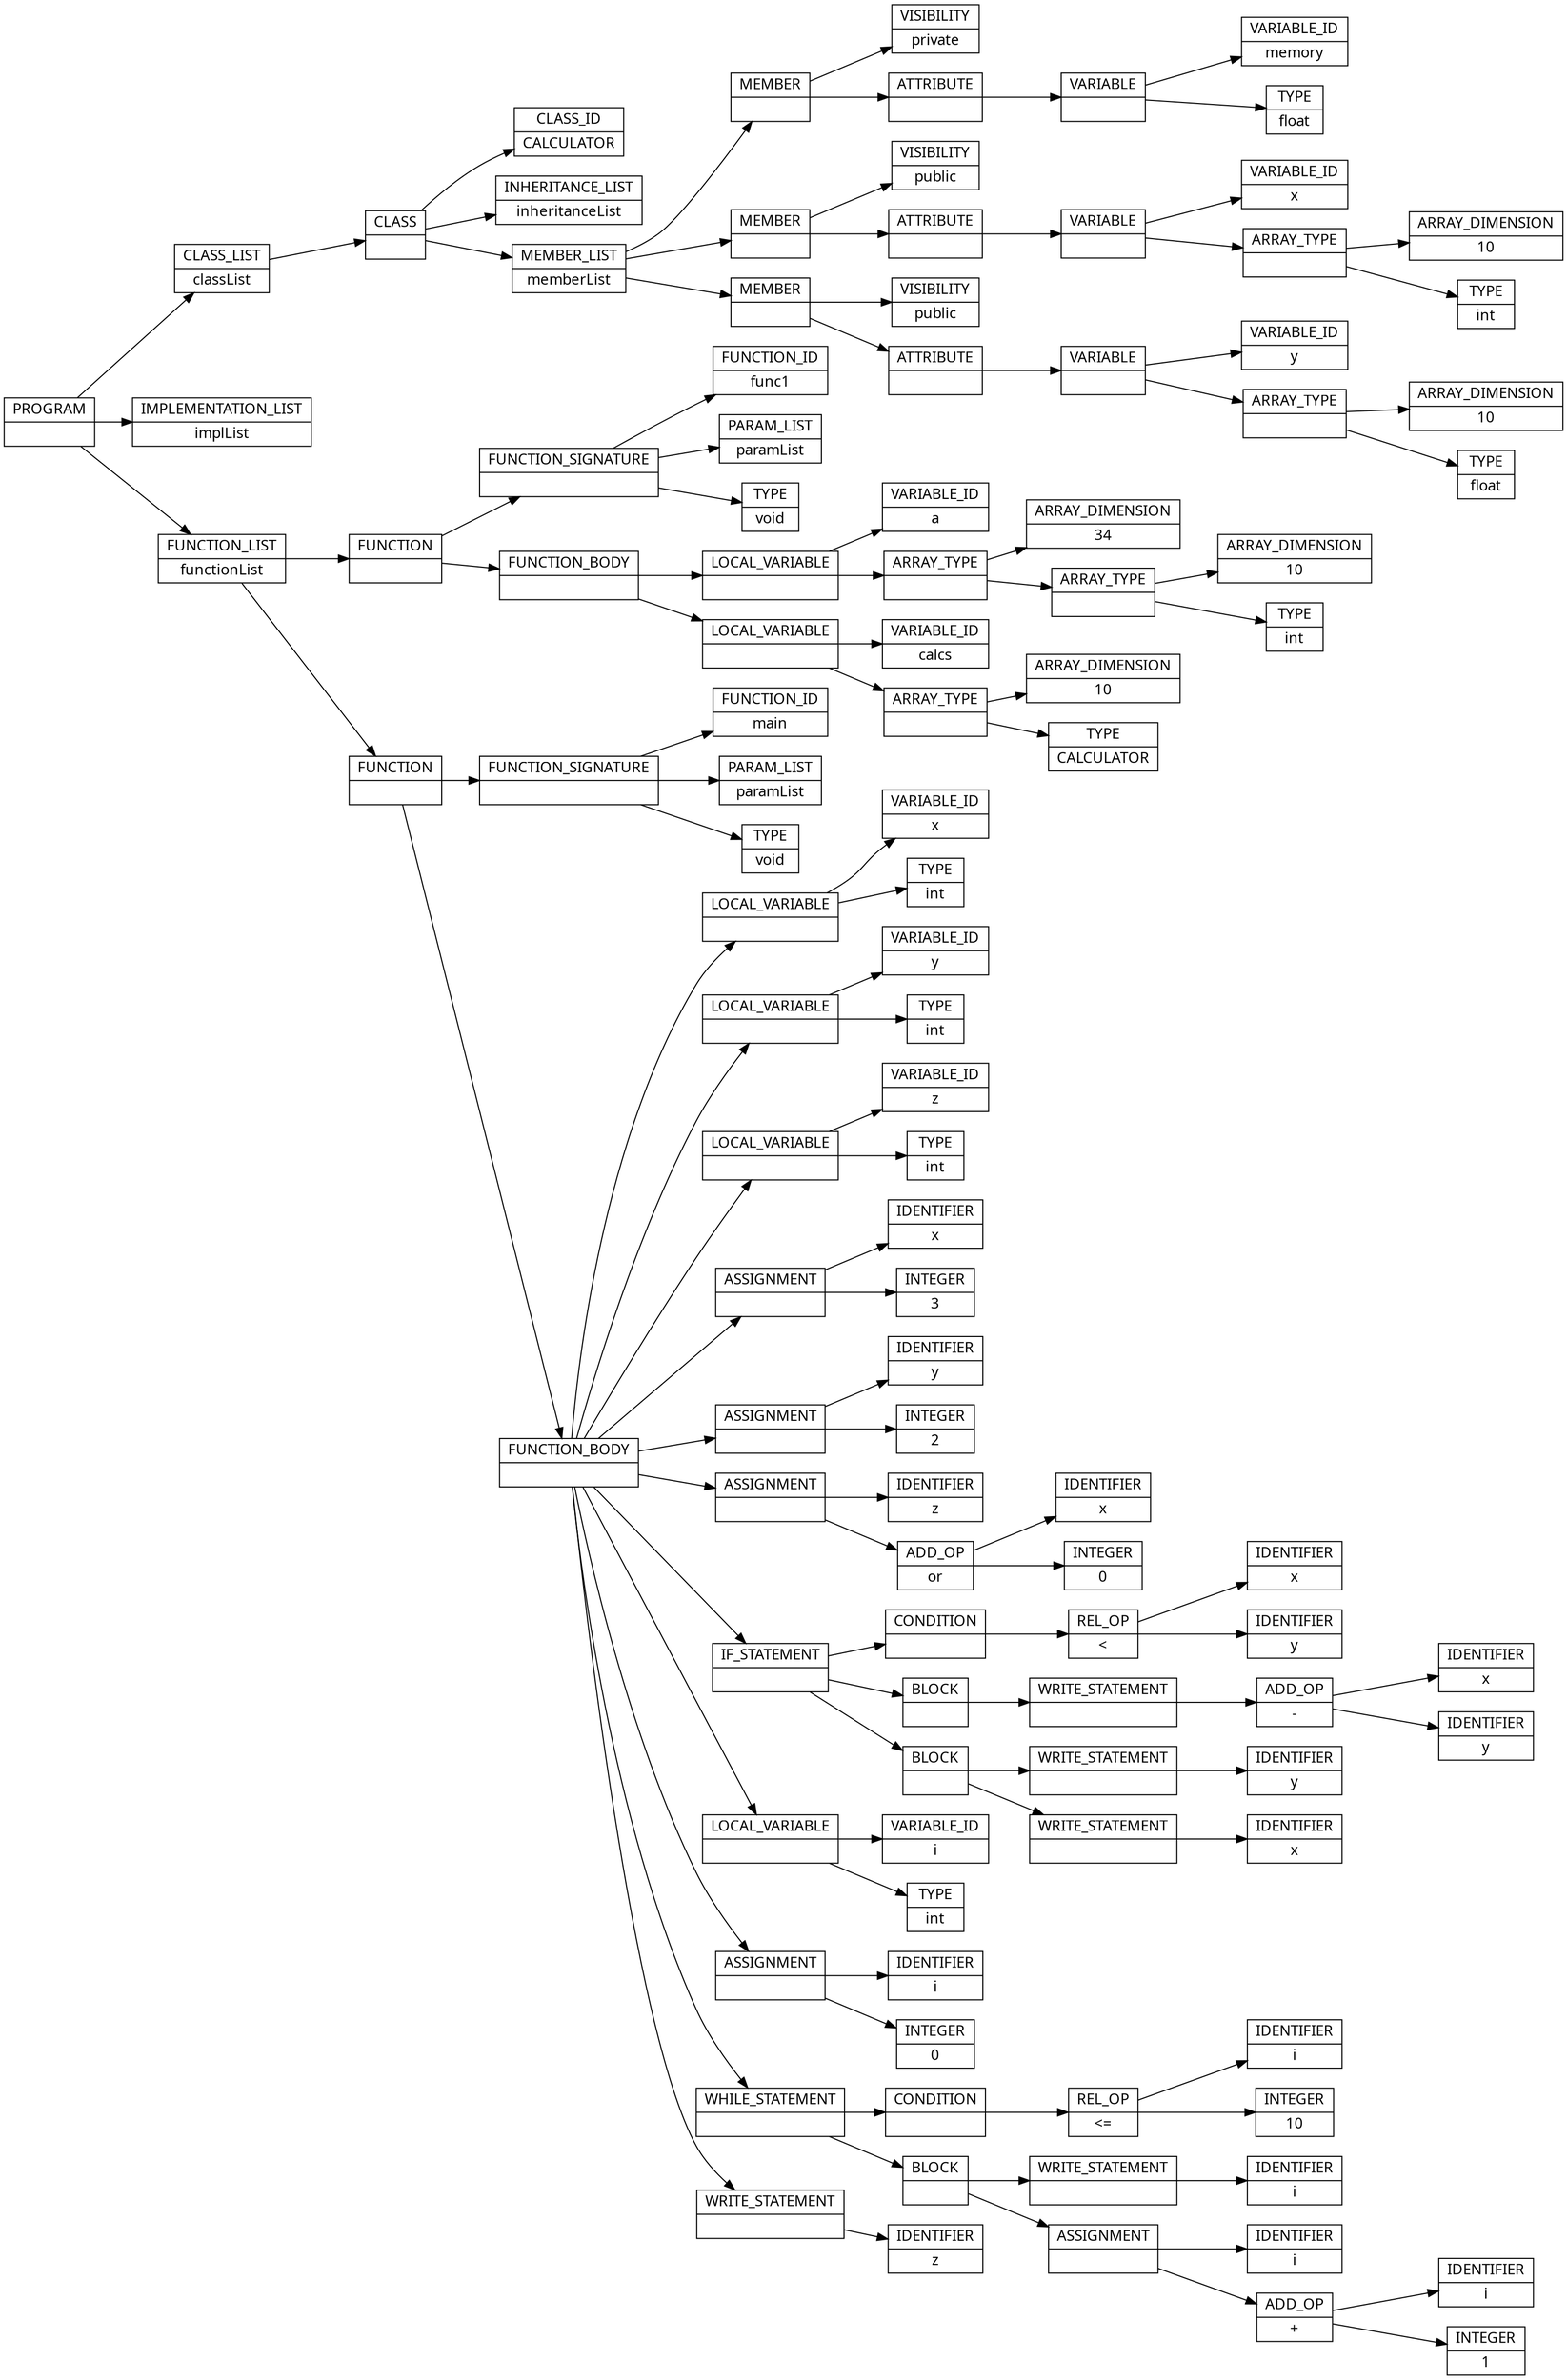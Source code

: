 digraph AST {
  node [shape=record];
    node [fontname=Sans];charset="UTF-8" splines=true splines=spline rankdir =LR
  node3 [label="PROGRAM |  "];
  node0 [label="CLASS_LIST | classList "];
  node29 [label="CLASS |  "];
  node4 [label="CLASS_ID | CALCULATOR "];
  node5 [label="INHERITANCE_LIST | inheritanceList "];
  node6 [label="MEMBER_LIST | memberList "];
  node12 [label="MEMBER |  "];
  node7 [label="VISIBILITY | private "];
  node11 [label="ATTRIBUTE |  "];
  node10 [label="VARIABLE |  "];
  node8 [label="VARIABLE_ID | memory "];
  node9 [label="TYPE | float "];
  node20 [label="MEMBER |  "];
  node13 [label="VISIBILITY | public "];
  node19 [label="ATTRIBUTE |  "];
  node18 [label="VARIABLE |  "];
  node14 [label="VARIABLE_ID | x "];
  node17 [label="ARRAY_TYPE |  "];
  node16 [label="ARRAY_DIMENSION | 10 "];
  node15 [label="TYPE | int "];
  node28 [label="MEMBER |  "];
  node21 [label="VISIBILITY | public "];
  node27 [label="ATTRIBUTE |  "];
  node26 [label="VARIABLE |  "];
  node22 [label="VARIABLE_ID | y "];
  node25 [label="ARRAY_TYPE |  "];
  node24 [label="ARRAY_DIMENSION | 10 "];
  node23 [label="TYPE | float "];
  node1 [label="IMPLEMENTATION_LIST | implList "];
  node2 [label="FUNCTION_LIST | functionList "];
  node47 [label="FUNCTION |  "];
  node33 [label="FUNCTION_SIGNATURE |  "];
  node30 [label="FUNCTION_ID | func1 "];
  node31 [label="PARAM_LIST | paramList "];
  node32 [label="TYPE | void "];
  node34 [label="FUNCTION_BODY |  "];
  node41 [label="LOCAL_VARIABLE |  "];
  node35 [label="VARIABLE_ID | a "];
  node40 [label="ARRAY_TYPE |  "];
  node39 [label="ARRAY_DIMENSION | 34 "];
  node38 [label="ARRAY_TYPE |  "];
  node37 [label="ARRAY_DIMENSION | 10 "];
  node36 [label="TYPE | int "];
  node46 [label="LOCAL_VARIABLE |  "];
  node42 [label="VARIABLE_ID | calcs "];
  node45 [label="ARRAY_TYPE |  "];
  node44 [label="ARRAY_DIMENSION | 10 "];
  node43 [label="TYPE | CALCULATOR "];
  node114 [label="FUNCTION |  "];
  node51 [label="FUNCTION_SIGNATURE |  "];
  node48 [label="FUNCTION_ID | main "];
  node49 [label="PARAM_LIST | paramList "];
  node50 [label="TYPE | void "];
  node52 [label="FUNCTION_BODY |  "];
  node55 [label="LOCAL_VARIABLE |  "];
  node53 [label="VARIABLE_ID | x "];
  node54 [label="TYPE | int "];
  node58 [label="LOCAL_VARIABLE |  "];
  node56 [label="VARIABLE_ID | y "];
  node57 [label="TYPE | int "];
  node61 [label="LOCAL_VARIABLE |  "];
  node59 [label="VARIABLE_ID | z "];
  node60 [label="TYPE | int "];
  node65 [label="ASSIGNMENT |  "];
  node62 [label="IDENTIFIER | x "];
  node64 [label="INTEGER | 3 "];
  node69 [label="ASSIGNMENT |  "];
  node66 [label="IDENTIFIER | y "];
  node68 [label="INTEGER | 2 "];
  node75 [label="ASSIGNMENT |  "];
  node70 [label="IDENTIFIER | z "];
  node73 [label="ADD_OP | or "];
  node72 [label="IDENTIFIER | x "];
  node74 [label="INTEGER | 0 "];
  node90 [label="IF_STATEMENT |  "];
  node79 [label="CONDITION |  "];
  node77 [label="REL_OP | \< "];
  node76 [label="IDENTIFIER | x "];
  node78 [label="IDENTIFIER | y "];
  node80 [label="BLOCK |  "];
  node84 [label="WRITE_STATEMENT |  "];
  node82 [label="ADD_OP | - "];
  node81 [label="IDENTIFIER | x "];
  node83 [label="IDENTIFIER | y "];
  node85 [label="BLOCK |  "];
  node87 [label="WRITE_STATEMENT |  "];
  node86 [label="IDENTIFIER | y "];
  node89 [label="WRITE_STATEMENT |  "];
  node88 [label="IDENTIFIER | x "];
  node93 [label="LOCAL_VARIABLE |  "];
  node91 [label="VARIABLE_ID | i "];
  node92 [label="TYPE | int "];
  node97 [label="ASSIGNMENT |  "];
  node94 [label="IDENTIFIER | i "];
  node96 [label="INTEGER | 0 "];
  node111 [label="WHILE_STATEMENT |  "];
  node101 [label="CONDITION |  "];
  node99 [label="REL_OP | \<= "];
  node98 [label="IDENTIFIER | i "];
  node100 [label="INTEGER | 10 "];
  node102 [label="BLOCK |  "];
  node104 [label="WRITE_STATEMENT |  "];
  node103 [label="IDENTIFIER | i "];
  node110 [label="ASSIGNMENT |  "];
  node105 [label="IDENTIFIER | i "];
  node108 [label="ADD_OP | + "];
  node107 [label="IDENTIFIER | i "];
  node109 [label="INTEGER | 1 "];
  node113 [label="WRITE_STATEMENT |  "];
  node112 [label="IDENTIFIER | z "];
  node3 -> node0;
  node0 -> node29;
  node29 -> node4;
  node29 -> node5;
  node29 -> node6;
  node6 -> node12;
  node12 -> node7;
  node12 -> node11;
  node11 -> node10;
  node10 -> node8;
  node10 -> node9;
  node6 -> node20;
  node20 -> node13;
  node20 -> node19;
  node19 -> node18;
  node18 -> node14;
  node18 -> node17;
  node17 -> node16;
  node17 -> node15;
  node6 -> node28;
  node28 -> node21;
  node28 -> node27;
  node27 -> node26;
  node26 -> node22;
  node26 -> node25;
  node25 -> node24;
  node25 -> node23;
  node3 -> node1;
  node3 -> node2;
  node2 -> node47;
  node47 -> node33;
  node33 -> node30;
  node33 -> node31;
  node33 -> node32;
  node47 -> node34;
  node34 -> node41;
  node41 -> node35;
  node41 -> node40;
  node40 -> node39;
  node40 -> node38;
  node38 -> node37;
  node38 -> node36;
  node34 -> node46;
  node46 -> node42;
  node46 -> node45;
  node45 -> node44;
  node45 -> node43;
  node2 -> node114;
  node114 -> node51;
  node51 -> node48;
  node51 -> node49;
  node51 -> node50;
  node114 -> node52;
  node52 -> node55;
  node55 -> node53;
  node55 -> node54;
  node52 -> node58;
  node58 -> node56;
  node58 -> node57;
  node52 -> node61;
  node61 -> node59;
  node61 -> node60;
  node52 -> node65;
  node65 -> node62;
  node65 -> node64;
  node52 -> node69;
  node69 -> node66;
  node69 -> node68;
  node52 -> node75;
  node75 -> node70;
  node75 -> node73;
  node73 -> node72;
  node73 -> node74;
  node52 -> node90;
  node90 -> node79;
  node79 -> node77;
  node77 -> node76;
  node77 -> node78;
  node90 -> node80;
  node80 -> node84;
  node84 -> node82;
  node82 -> node81;
  node82 -> node83;
  node90 -> node85;
  node85 -> node87;
  node87 -> node86;
  node85 -> node89;
  node89 -> node88;
  node52 -> node93;
  node93 -> node91;
  node93 -> node92;
  node52 -> node97;
  node97 -> node94;
  node97 -> node96;
  node52 -> node111;
  node111 -> node101;
  node101 -> node99;
  node99 -> node98;
  node99 -> node100;
  node111 -> node102;
  node102 -> node104;
  node104 -> node103;
  node102 -> node110;
  node110 -> node105;
  node110 -> node108;
  node108 -> node107;
  node108 -> node109;
  node52 -> node113;
  node113 -> node112;
}
